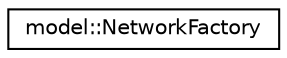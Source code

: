 digraph "Graphical Class Hierarchy"
{
 // LATEX_PDF_SIZE
  edge [fontname="Helvetica",fontsize="10",labelfontname="Helvetica",labelfontsize="10"];
  node [fontname="Helvetica",fontsize="10",shape=record];
  rankdir="LR";
  Node0 [label="model::NetworkFactory",height=0.2,width=0.4,color="black", fillcolor="white", style="filled",URL="$classmodel_1_1NetworkFactory.html",tooltip=" "];
}
